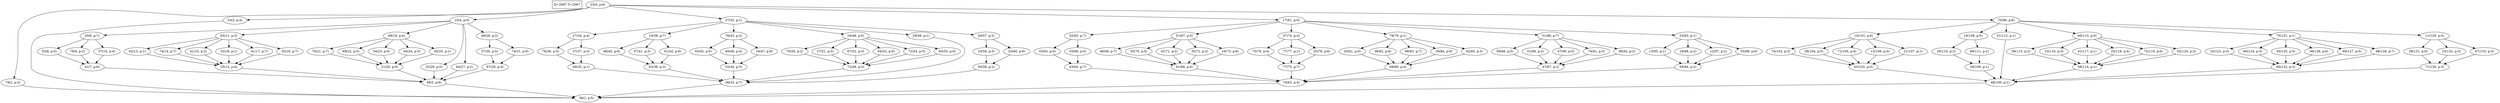 digraph Task {
i [shape=box, label="D=2067 T=2067"]; 
0 [label="23(0, p:6)"];
1 [label="38(1, p:5)"];
2 [label="79(2, p:2)"];
3 [label="33(3, p:4)"];
4 [label="10(4, p:0)"];
5 [label="49(5, p:6)"];
6 [label="20(6, p:7)"];
7 [label="41(7, p:6)"];
8 [label="55(8, p:5)"];
9 [label="79(9, p:2)"];
10 [label="57(10, p:4)"];
11 [label="65(11, p:3)"];
12 [label="25(12, p:4)"];
13 [label="62(13, p:1)"];
14 [label="74(14, p:7)"];
15 [label="41(15, p:2)"];
16 [label="32(16, p:1)"];
17 [label="41(17, p:7)"];
18 [label="33(18, p:7)"];
19 [label="69(19, p:4)"];
20 [label="21(20, p:0)"];
21 [label="74(21, p:7)"];
22 [label="69(22, p:5)"];
23 [label="54(23, p:0)"];
24 [label="64(24, p:5)"];
25 [label="45(25, p:1)"];
26 [label="22(26, p:5)"];
27 [label="64(27, p:2)"];
28 [label="49(28, p:2)"];
29 [label="67(29, p:4)"];
30 [label="37(30, p:5)"];
31 [label="74(31, p:0)"];
32 [label="37(32, p:1)"];
33 [label="36(33, p:7)"];
34 [label="27(34, p:4)"];
35 [label="49(35, p:1)"];
36 [label="76(36, p:5)"];
37 [label="37(37, p:3)"];
38 [label="10(38, p:7)"];
39 [label="63(39, p:3)"];
40 [label="48(40, p:6)"];
41 [label="57(41, p:3)"];
42 [label="61(42, p:6)"];
43 [label="76(43, p:2)"];
44 [label="52(44, p:5)"];
45 [label="55(45, p:5)"];
46 [label="49(46, p:4)"];
47 [label="16(47, p:6)"];
48 [label="16(48, p:5)"];
49 [label="72(49, p:3)"];
50 [label="75(50, p:2)"];
51 [label="27(51, p:5)"];
52 [label="67(52, p:3)"];
53 [label="64(53, p:0)"];
54 [label="72(54, p:5)"];
55 [label="63(55, p:0)"];
56 [label="29(56, p:1)"];
57 [label="26(57, p:2)"];
58 [label="59(58, p:2)"];
59 [label="10(59, p:3)"];
60 [label="25(60, p:6)"];
61 [label="17(61, p:0)"];
62 [label="74(62, p:4)"];
63 [label="52(63, p:7)"];
64 [label="43(64, p:7)"];
65 [label="33(65, p:0)"];
66 [label="33(66, p:0)"];
67 [label="51(67, p:5)"];
68 [label="61(68, p:4)"];
69 [label="46(69, p:7)"];
70 [label="35(70, p:0)"];
71 [label="41(71, p:2)"];
72 [label="35(72, p:2)"];
73 [label="16(73, p:6)"];
74 [label="37(74, p:4)"];
75 [label="77(75, p:7)"];
76 [label="73(76, p:4)"];
77 [label="77(77, p:1)"];
78 [label="25(78, p:6)"];
79 [label="79(79, p:1)"];
80 [label="69(80, p:4)"];
81 [label="20(81, p:0)"];
82 [label="38(82, p:6)"];
83 [label="68(83, p:7)"];
84 [label="16(84, p:0)"];
85 [label="42(85, p:3)"];
86 [label="51(86, p:7)"];
87 [label="47(87, p:2)"];
88 [label="59(88, p:5)"];
89 [label="31(89, p:2)"];
90 [label="47(90, p:5)"];
91 [label="74(91, p:3)"];
92 [label="38(92, p:2)"];
93 [label="53(93, p:1)"];
94 [label="59(94, p:2)"];
95 [label="13(95, p:1)"];
96 [label="19(96, p:2)"];
97 [label="12(97, p:2)"];
98 [label="55(98, p:6)"];
99 [label="70(99, p:6)"];
100 [label="48(100, p:1)"];
101 [label="10(101, p:6)"];
102 [label="43(102, p:0)"];
103 [label="74(103, p:3)"];
104 [label="28(104, p:5)"];
105 [label="71(105, p:4)"];
106 [label="13(106, p:3)"];
107 [label="21(107, p:1)"];
108 [label="10(108, p:5)"];
109 [label="29(109, p:1)"];
110 [label="20(110, p:2)"];
111 [label="69(111, p:2)"];
112 [label="51(112, p:1)"];
113 [label="60(113, p:0)"];
114 [label="58(114, p:1)"];
115 [label="58(115, p:2)"];
116 [label="23(116, p:3)"];
117 [label="41(117, p:1)"];
118 [label="25(118, p:4)"];
119 [label="72(119, p:0)"];
120 [label="62(120, p:3)"];
121 [label="75(121, p:1)"];
122 [label="66(122, p:3)"];
123 [label="32(123, p:5)"];
124 [label="60(124, p:3)"];
125 [label="45(125, p:5)"];
126 [label="36(126, p:6)"];
127 [label="69(127, p:5)"];
128 [label="48(128, p:7)"];
129 [label="11(129, p:5)"];
130 [label="71(130, p:3)"];
131 [label="28(131, p:0)"];
132 [label="23(132, p:3)"];
133 [label="47(133, p:3)"];
0 -> 2;
0 -> 3;
0 -> 4;
0 -> 32;
0 -> 61;
0 -> 99;
2 -> 1;
3 -> 1;
4 -> 6;
4 -> 11;
4 -> 19;
4 -> 26;
4 -> 27;
4 -> 28;
5 -> 1;
6 -> 8;
6 -> 9;
6 -> 10;
7 -> 5;
8 -> 7;
9 -> 7;
10 -> 7;
11 -> 13;
11 -> 14;
11 -> 15;
11 -> 16;
11 -> 17;
11 -> 18;
12 -> 5;
13 -> 12;
14 -> 12;
15 -> 12;
16 -> 12;
17 -> 12;
18 -> 12;
19 -> 21;
19 -> 22;
19 -> 23;
19 -> 24;
19 -> 25;
20 -> 5;
21 -> 20;
22 -> 20;
23 -> 20;
24 -> 20;
25 -> 20;
26 -> 5;
27 -> 5;
28 -> 30;
28 -> 31;
29 -> 5;
30 -> 29;
31 -> 29;
32 -> 34;
32 -> 38;
32 -> 43;
32 -> 48;
32 -> 56;
32 -> 57;
33 -> 1;
34 -> 36;
34 -> 37;
35 -> 33;
36 -> 35;
37 -> 35;
38 -> 40;
38 -> 41;
38 -> 42;
39 -> 33;
40 -> 39;
41 -> 39;
42 -> 39;
43 -> 45;
43 -> 46;
43 -> 47;
44 -> 33;
45 -> 44;
46 -> 44;
47 -> 44;
48 -> 50;
48 -> 51;
48 -> 52;
48 -> 53;
48 -> 54;
48 -> 55;
49 -> 33;
50 -> 49;
51 -> 49;
52 -> 49;
53 -> 49;
54 -> 49;
55 -> 49;
56 -> 33;
57 -> 59;
57 -> 60;
58 -> 33;
59 -> 58;
60 -> 58;
61 -> 63;
61 -> 67;
61 -> 74;
61 -> 79;
61 -> 86;
61 -> 93;
62 -> 1;
63 -> 65;
63 -> 66;
64 -> 62;
65 -> 64;
66 -> 64;
67 -> 69;
67 -> 70;
67 -> 71;
67 -> 72;
67 -> 73;
68 -> 62;
69 -> 68;
70 -> 68;
71 -> 68;
72 -> 68;
73 -> 68;
74 -> 76;
74 -> 77;
74 -> 78;
75 -> 62;
76 -> 75;
77 -> 75;
78 -> 75;
79 -> 81;
79 -> 82;
79 -> 83;
79 -> 84;
79 -> 85;
80 -> 62;
81 -> 80;
82 -> 80;
83 -> 80;
84 -> 80;
85 -> 80;
86 -> 88;
86 -> 89;
86 -> 90;
86 -> 91;
86 -> 92;
87 -> 62;
88 -> 87;
89 -> 87;
90 -> 87;
91 -> 87;
92 -> 87;
93 -> 95;
93 -> 96;
93 -> 97;
93 -> 98;
94 -> 62;
95 -> 94;
96 -> 94;
97 -> 94;
98 -> 94;
99 -> 101;
99 -> 108;
99 -> 112;
99 -> 113;
99 -> 121;
99 -> 129;
100 -> 1;
101 -> 103;
101 -> 104;
101 -> 105;
101 -> 106;
101 -> 107;
102 -> 100;
103 -> 102;
104 -> 102;
105 -> 102;
106 -> 102;
107 -> 102;
108 -> 110;
108 -> 111;
109 -> 100;
110 -> 109;
111 -> 109;
112 -> 100;
113 -> 115;
113 -> 116;
113 -> 117;
113 -> 118;
113 -> 119;
113 -> 120;
114 -> 100;
115 -> 114;
116 -> 114;
117 -> 114;
118 -> 114;
119 -> 114;
120 -> 114;
121 -> 123;
121 -> 124;
121 -> 125;
121 -> 126;
121 -> 127;
121 -> 128;
122 -> 100;
123 -> 122;
124 -> 122;
125 -> 122;
126 -> 122;
127 -> 122;
128 -> 122;
129 -> 131;
129 -> 132;
129 -> 133;
130 -> 100;
131 -> 130;
132 -> 130;
133 -> 130;
}